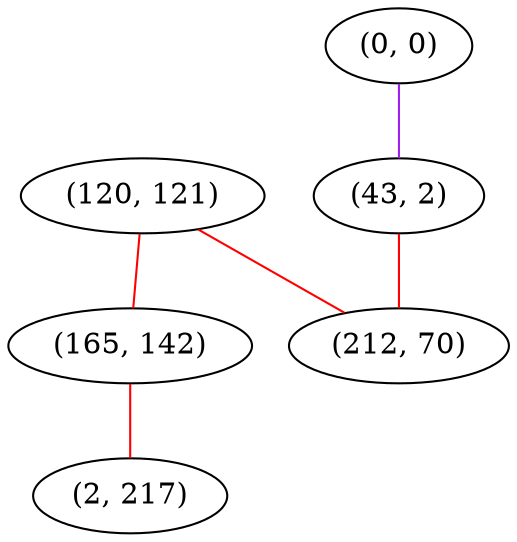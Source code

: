 graph "" {
"(120, 121)";
"(0, 0)";
"(43, 2)";
"(165, 142)";
"(212, 70)";
"(2, 217)";
"(120, 121)" -- "(165, 142)"  [color=red, key=0, weight=1];
"(120, 121)" -- "(212, 70)"  [color=red, key=0, weight=1];
"(0, 0)" -- "(43, 2)"  [color=purple, key=0, weight=4];
"(43, 2)" -- "(212, 70)"  [color=red, key=0, weight=1];
"(165, 142)" -- "(2, 217)"  [color=red, key=0, weight=1];
}
